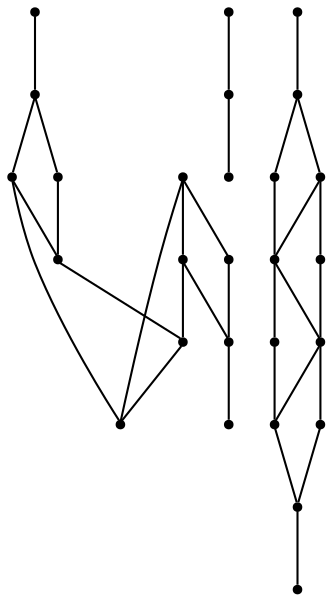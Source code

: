 graph {
  node [shape=point,comment="{\"directed\":false,\"doi\":\"10.1007/978-3-030-04414-5_3\",\"figure\":\"2\"}"]

  v0 [pos="495.9246388865505,768.2769582563712"]
  v1 [pos="520.8663134392575,701.5997237029219"]
  v2 [pos="434.8940652905452,834.95342975816"]
  v3 [pos="433.9814443197449,768.2769582563712"]
  v4 [pos="365.7507700849105,901.629901259949"]
  v5 [pos="320.8344474112672,968.3056097100773"]
  v6 [pos="333.3362403242113,834.95342975816"]
  v7 [pos="513.1023822492533,968.3063727617377"]
  v8 [pos="520.8663134392575,1034.9822083871427"]
  v9 [pos="479.3803315467453,901.629901259949"]
  v10 [pos="379.85196272544886,701.6004867545823"]
  v11 [pos="320.8344474112672,634.923252201133"]
  v12 [pos="1554.3642799686554,734.9379594538162"]
  v13 [pos="1487.6869912926584,734.9379594538161"]
  v14 [pos="1421.0097026166618,734.9379594538162"]
  v15 [pos="1237.6471269634617,734.9387225054768"]
  v16 [pos="1237.6471587576705,668.2614879520274"]
  v17 [pos="1237.6471269634617,801.6151940072657"]
  v18 [pos="1237.6471587576705,868.2909024573939"]
  v19 [pos="1170.9698382874649,801.6151940072657"]
  v20 [pos="1170.9698700816737,734.9379594538162"]
  v21 [pos="1170.9698382874649,868.2916655090545"]
  v22 [pos="1170.969870081674,934.9673739591827"]
  v23 [pos="1104.292549611468,868.2916655090545"]
  v24 [pos="1104.2925814056769,801.614430955605"]
  v25 [pos="1104.292549611468,934.9681370108433"]
  v26 [pos="1104.2925814056769,1001.6438454609716"]

  v0 -- v6 [id="-1",pos="495.9246388865505,768.2769582563712 463.86118237930157,802.6744021112523 405.4067550830031,805.0467228013993 370.8424059697126,812.7285327421887 345.8377190465929,818.2837051619867 333.3357274297449,826.6185768783087 333.3362403242113,834.95342975816"]
  v4 -- v9 [id="-5",pos="365.7507700849105,901.629901259949 479.3803315467453,901.629901259949 479.3803315467453,901.629901259949 479.3803315467453,901.629901259949"]
  v6 -- v2 [id="-8",pos="333.3362403242113,834.95342975816 434.8940652905452,834.95342975816 434.8940652905452,834.95342975816 434.8940652905452,834.95342975816"]
  v3 -- v0 [id="-11",pos="433.9814443197449,768.2769582563712 495.9246388865505,768.2769582563712 495.9246388865505,768.2769582563712 495.9246388865505,768.2769582563712"]
  v10 -- v1 [id="-14",pos="379.85196272544886,701.6004867545823 520.8663134392575,701.5997237029219 520.8663134392575,701.5997237029219 520.8663134392575,701.5997237029219"]
  v25 -- v22 [id="-23",pos="1104.292549611468,934.9681370108433 1170.969870081674,934.9673739591827 1170.969870081674,934.9673739591827 1170.969870081674,934.9673739591827"]
  v23 -- v21 [id="-26",pos="1104.292549611468,868.2916655090545 1170.9698382874649,868.2916655090545 1170.9698382874649,868.2916655090545 1170.9698382874649,868.2916655090545"]
  v21 -- v18 [id="-27",pos="1170.9698382874649,868.2916655090545 1237.6471587576705,868.2909024573939 1237.6471587576705,868.2909024573939 1237.6471587576705,868.2909024573939"]
  v24 -- v19 [id="-30",pos="1104.2925814056769,801.614430955605 1170.9698382874649,801.6151940072657 1170.9698382874649,801.6151940072657 1170.9698382874649,801.6151940072657"]
  v19 -- v17 [id="-31",pos="1170.9698382874649,801.6151940072657 1237.6471269634617,801.6151940072657 1237.6471269634617,801.6151940072657 1237.6471269634617,801.6151940072657"]
  v20 -- v15 [id="-34",pos="1170.9698700816737,734.9379594538162 1237.6471269634617,734.9387225054768 1237.6471269634617,734.9387225054768 1237.6471269634617,734.9387225054768"]
  v26 -- v25 [id="-38",pos="1104.2925814056769,1001.6438454609716 1104.292549611468,934.9681370108433 1104.292549611468,934.9681370108433 1104.292549611468,934.9681370108433"]
  v25 -- v23 [id="-39",pos="1104.292549611468,934.9681370108433 1104.292549611468,868.2916655090545 1104.292549611468,868.2916655090545 1104.292549611468,868.2916655090545"]
  v23 -- v24 [id="-40",pos="1104.292549611468,868.2916655090545 1104.2925814056769,801.614430955605 1104.2925814056769,801.614430955605 1104.2925814056769,801.614430955605"]
  v22 -- v21 [id="-41",pos="1170.969870081674,934.9673739591827 1170.9698382874649,868.2916655090545 1170.9698382874649,868.2916655090545 1170.9698382874649,868.2916655090545"]
  v21 -- v19 [id="-42",pos="1170.9698382874649,868.2916655090545 1170.9698382874649,801.6151940072657 1170.9698382874649,801.6151940072657 1170.9698382874649,801.6151940072657"]
  v19 -- v20 [id="-43",pos="1170.9698382874649,801.6151940072657 1170.9698700816737,734.9379594538162 1170.9698700816737,734.9379594538162 1170.9698700816737,734.9379594538162"]
  v18 -- v17 [id="-44",pos="1237.6471587576705,868.2909024573939 1237.6471269634617,801.6151940072657 1237.6471269634617,801.6151940072657 1237.6471269634617,801.6151940072657"]
  v17 -- v15 [id="-45",pos="1237.6471269634617,801.6151940072657 1237.6471269634617,734.9387225054768 1237.6471269634617,734.9387225054768 1237.6471269634617,734.9387225054768"]
  v15 -- v16 [id="-46",pos="1237.6471269634617,734.9387225054768 1237.6471587576705,668.2614879520274 1237.6471587576705,668.2614879520274 1237.6471587576705,668.2614879520274"]
  v14 -- v13 [id="-48",pos="1421.0097026166618,734.9379594538162 1487.6869912926584,734.9379594538161 1487.6869912926584,734.9379594538161 1487.6869912926584,734.9379594538161"]
  v13 -- v12 [id="-49",pos="1487.6869912926584,734.9379594538161 1554.3642799686554,734.9379594538162 1554.3642799686554,734.9379594538162 1554.3642799686554,734.9379594538162"]
  v11 -- v10 [id="-51",pos="320.8344474112672,634.923252201133 339.4366731975134,672.1272637054103 360.6338167344004,688.5722512116456 379.85196272544886,701.6004867545823"]
  v10 -- v3 [id="-52",pos="379.85196272544886,701.6004867545823 395.05679581391337,711.9792357019428 409.0237461193278,720.2017294550604 419.46265064308,734.9379594538162 425.87826767341164,743.9962552364523 430.9611176786699,755.5157707158602 433.9814443197449,768.2769582563712"]
  v9 -- v6 [id="-53",pos="479.3803315467453,901.629901259949 446.51655687357754,866.3797340526592 400.11310694654037,863.6821151785617 370.8424059697126,857.1768006708104 345.83912638583473,851.6219409128812 333.33713476898674,843.2876947493531 333.3362403242113,834.95342975816"]
  v7 -- v8 [id="-54",pos="513.1023822492533,968.3063727617377 518.39617121727,986.706520525668 520.8663054907053,1008.7858808685099 520.8663134392575,1034.9822083871427"]
  v5 -- v7 [id="-55",pos="320.8344474112672,968.3056097100773 513.1023822492533,968.3063727617377 513.1023822492533,968.3063727617377 513.1023822492533,968.3063727617377"]
  v4 -- v2 [id="-56",pos="365.7507700849105,901.629901259949 384.2618565354086,891.1438759485745 404.6496432347251,882.9326105861791 418.07076376809056,868.2909024573939 426.3711742011824,859.2368428767645 432.00731432931343,847.7238650887614 434.8940652905452,834.95342975816"]
  v4 -- v5 [id="-57",pos="365.7507700849105,901.629901259949 341.80522099292,914.4900237410677 320.834439462715,930.9125544658585 320.8344474112672,968.3056097100773"]
  v3 -- v2 [id="-58",pos="433.9814443197449,768.2769582563712 440.0429210038422,789.4108068653293 440.9474984084244,813.8375597554411 434.8940652905452,834.95342975816"]
  v9 -- v7 [id="-59",pos="479.3803315467453,901.629901259949 494.6861460310129,916.1241892666962 506.8968570290697,937.4881969578666 513.1023822492533,968.3063727617377"]
  v1 -- v0 [id="-60",pos="520.8663134392575,701.5997237029219 520.8663054907053,732.4865799468753 511.3276125638557,753.8348601669604 495.9246388865505,768.2769582563712"]
}